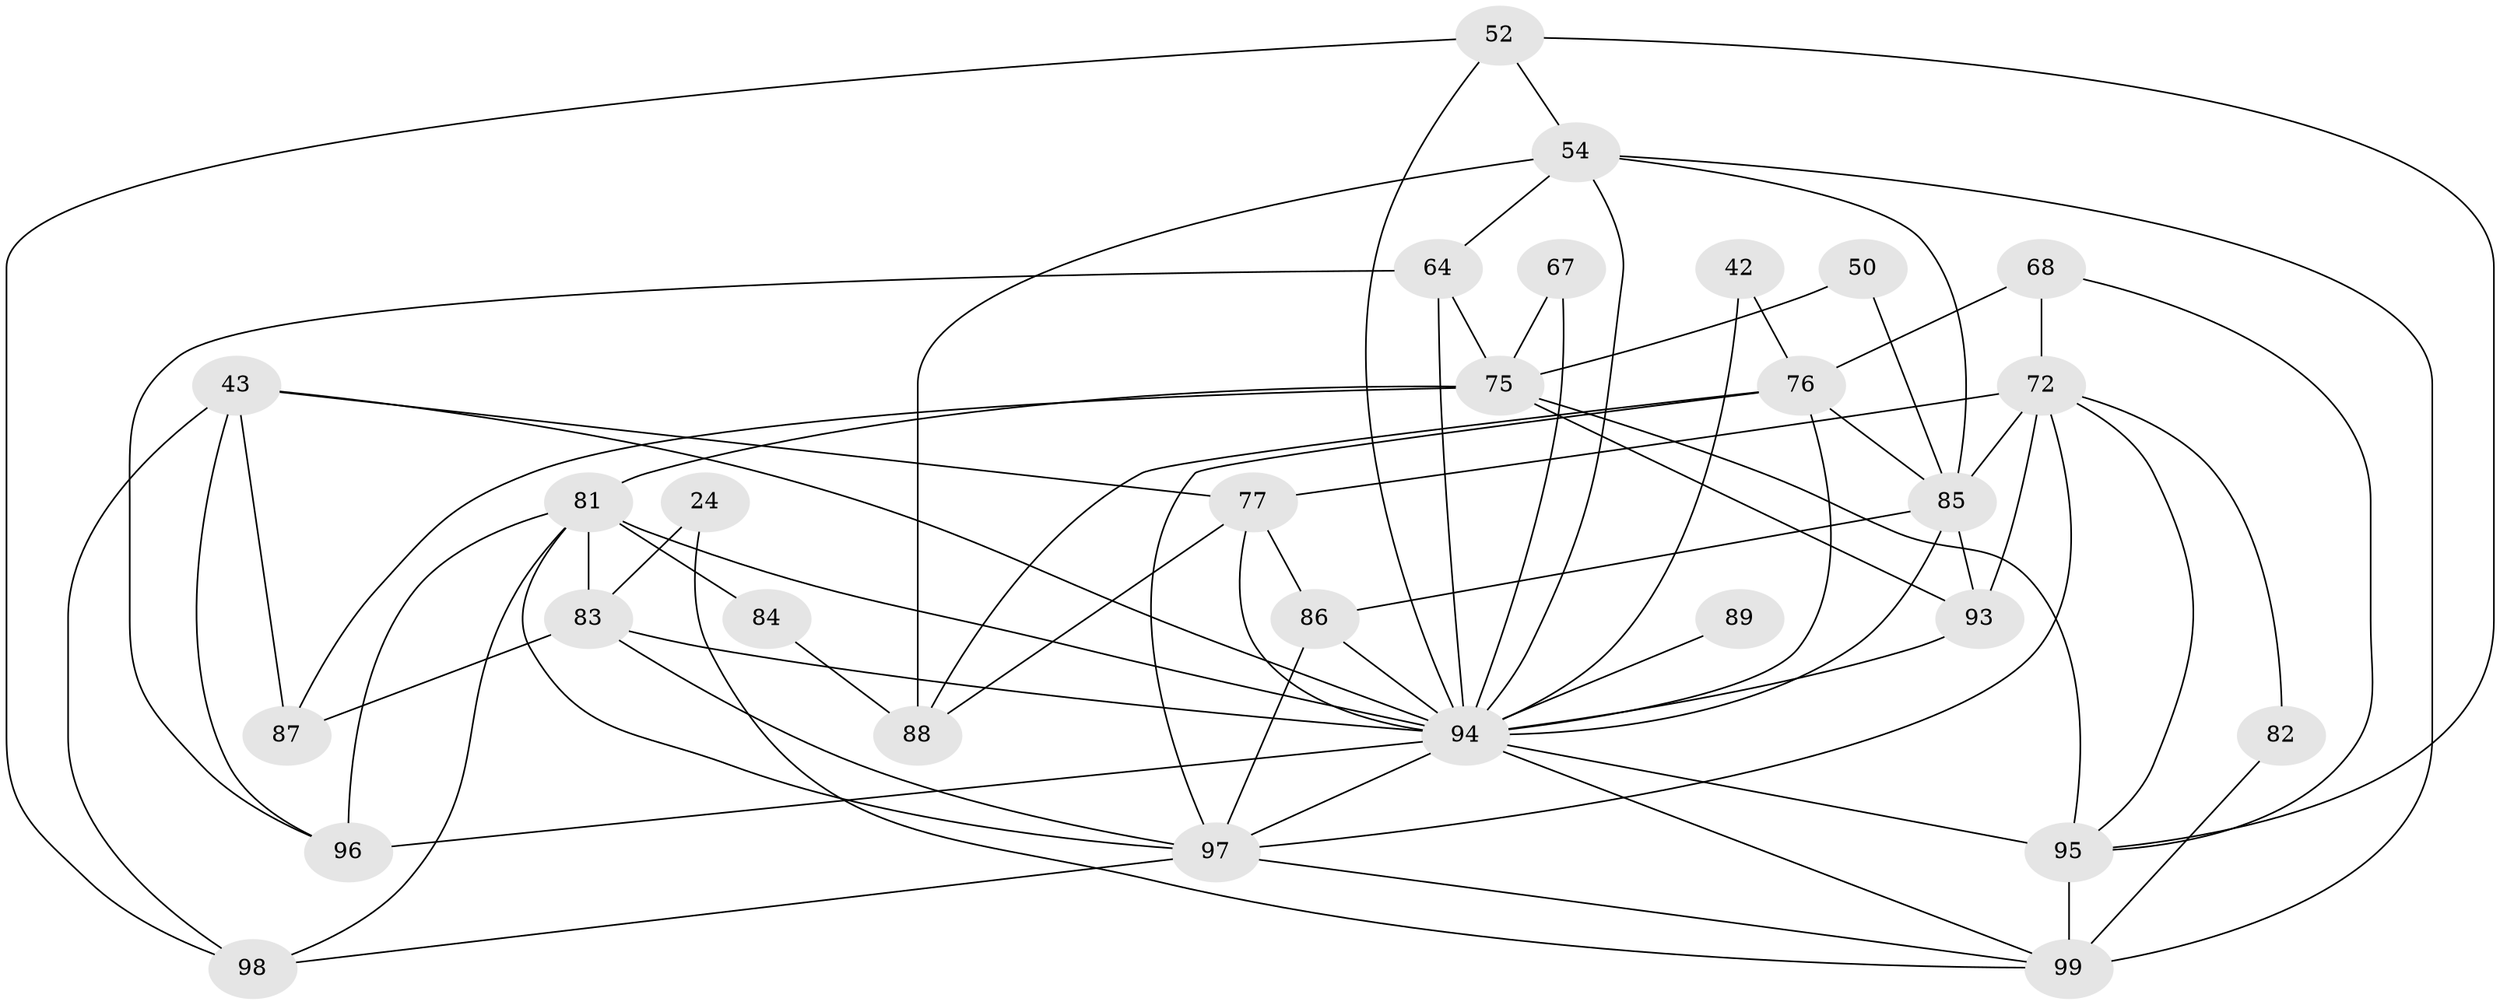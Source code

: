 // original degree distribution, {3: 0.3333333333333333, 7: 0.06060606060606061, 2: 0.15151515151515152, 5: 0.1414141414141414, 6: 0.08080808080808081, 4: 0.20202020202020202, 9: 0.010101010101010102, 10: 0.010101010101010102, 8: 0.010101010101010102}
// Generated by graph-tools (version 1.1) at 2025/52/03/04/25 21:52:52]
// undirected, 29 vertices, 70 edges
graph export_dot {
graph [start="1"]
  node [color=gray90,style=filled];
  24;
  42 [super="+36"];
  43 [super="+14+25"];
  50 [super="+38"];
  52 [super="+11"];
  54;
  64 [super="+16"];
  67 [super="+44"];
  68 [super="+60"];
  72 [super="+30+51"];
  75 [super="+35+69+46"];
  76 [super="+20"];
  77 [super="+7+27"];
  81 [super="+73"];
  82;
  83 [super="+80+78"];
  84;
  85 [super="+37+65+5"];
  86 [super="+63"];
  87;
  88 [super="+66+57"];
  89;
  93 [super="+13+58+28"];
  94 [super="+74+29+79+92"];
  95 [super="+18+56+48"];
  96 [super="+26"];
  97 [super="+32+70"];
  98 [super="+6"];
  99 [super="+59"];
  24 -- 99;
  24 -- 83;
  42 -- 76;
  42 -- 94 [weight=2];
  43 -- 98 [weight=2];
  43 -- 96 [weight=2];
  43 -- 87;
  43 -- 77 [weight=2];
  43 -- 94;
  50 -- 85 [weight=3];
  50 -- 75;
  52 -- 54;
  52 -- 95;
  52 -- 98;
  52 -- 94;
  54 -- 85;
  54 -- 88 [weight=3];
  54 -- 99 [weight=2];
  54 -- 64;
  54 -- 94 [weight=2];
  64 -- 75 [weight=2];
  64 -- 96 [weight=2];
  64 -- 94 [weight=3];
  67 -- 94 [weight=3];
  67 -- 75;
  68 -- 76 [weight=2];
  68 -- 95 [weight=2];
  68 -- 72;
  72 -- 95 [weight=2];
  72 -- 93 [weight=3];
  72 -- 77;
  72 -- 82;
  72 -- 85 [weight=2];
  72 -- 97;
  75 -- 93 [weight=2];
  75 -- 95 [weight=2];
  75 -- 87;
  75 -- 81 [weight=2];
  76 -- 88 [weight=2];
  76 -- 85;
  76 -- 97;
  76 -- 94;
  77 -- 86;
  77 -- 94 [weight=3];
  77 -- 88;
  81 -- 83 [weight=4];
  81 -- 98;
  81 -- 84;
  81 -- 96 [weight=2];
  81 -- 97 [weight=2];
  81 -- 94;
  82 -- 99;
  83 -- 94 [weight=8];
  83 -- 87;
  83 -- 97;
  84 -- 88;
  85 -- 94 [weight=5];
  85 -- 86 [weight=3];
  85 -- 93;
  86 -- 97;
  86 -- 94;
  89 -- 94 [weight=2];
  93 -- 94 [weight=3];
  94 -- 97 [weight=2];
  94 -- 95 [weight=3];
  94 -- 96 [weight=3];
  94 -- 99;
  95 -- 99 [weight=2];
  97 -- 99 [weight=2];
  97 -- 98 [weight=2];
}
